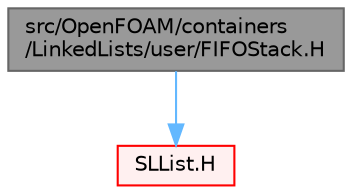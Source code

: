 digraph "src/OpenFOAM/containers/LinkedLists/user/FIFOStack.H"
{
 // LATEX_PDF_SIZE
  bgcolor="transparent";
  edge [fontname=Helvetica,fontsize=10,labelfontname=Helvetica,labelfontsize=10];
  node [fontname=Helvetica,fontsize=10,shape=box,height=0.2,width=0.4];
  Node1 [id="Node000001",label="src/OpenFOAM/containers\l/LinkedLists/user/FIFOStack.H",height=0.2,width=0.4,color="gray40", fillcolor="grey60", style="filled", fontcolor="black",tooltip=" "];
  Node1 -> Node2 [id="edge1_Node000001_Node000002",color="steelblue1",style="solid",tooltip=" "];
  Node2 [id="Node000002",label="SLList.H",height=0.2,width=0.4,color="red", fillcolor="#FFF0F0", style="filled",URL="$SLList_8H.html",tooltip="Non-intrusive singly-linked list."];
}
